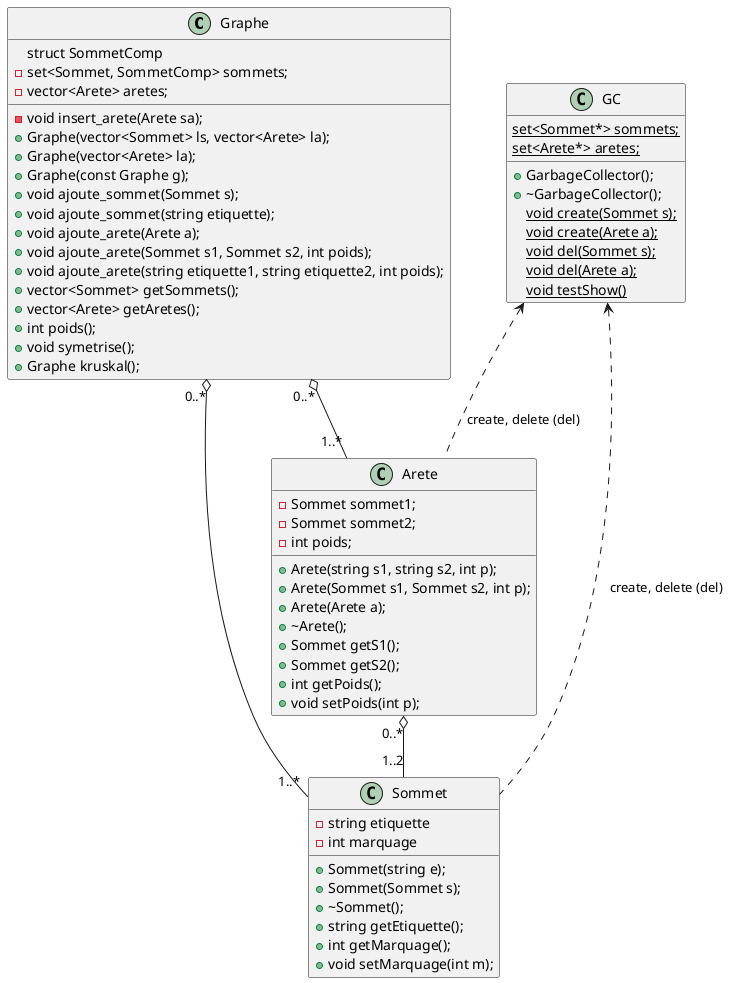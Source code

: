 @startuml diagram

class Graphe{
    struct SommetComp
    -set<Sommet, SommetComp> sommets;
    -vector<Arete> aretes;
    -void insert_arete(Arete sa);
    +Graphe(vector<Sommet> ls, vector<Arete> la);
    +Graphe(vector<Arete> la);
    +Graphe(const Graphe g);
    +void ajoute_sommet(Sommet s);
    +void ajoute_sommet(string etiquette);
    +void ajoute_arete(Arete a);
    +void ajoute_arete(Sommet s1, Sommet s2, int poids);
    +void ajoute_arete(string etiquette1, string etiquette2, int poids);
    +vector<Sommet> getSommets();
    +vector<Arete> getAretes();
    +int poids();
    +void symetrise();
    +Graphe kruskal();
}

class Sommet{
    -string etiquette
    -int marquage 
    +Sommet(string e);
    +Sommet(Sommet s);
    +~Sommet();
    +string getEtiquette();
    +int getMarquage();
    +void setMarquage(int m);
}

class Arete{
    -Sommet sommet1;
    -Sommet sommet2;
    -int poids;
    +Arete(string s1, string s2, int p);
    +Arete(Sommet s1, Sommet s2, int p);
    +Arete(Arete a);
    +~Arete();
    +Sommet getS1();
    +Sommet getS2();
    +int getPoids();
    +void setPoids(int p);   
}

class GC{
    {static} set<Sommet*> sommets;
    {static} set<Arete*> aretes;
    +GarbageCollector();
    +~GarbageCollector();
    {static} void create(Sommet s);
    {static} void create(Arete a);
    {static} void del(Sommet s);
    {static} void del(Arete a);
    {static} void testShow()
}

Graphe "0..*" o-- "1..*" Sommet
Graphe "0..*" o-- "1..*" Arete
Arete "0..*" o-- "1..2" Sommet
GC <.. Sommet : create, delete (del)
GC <.. Arete : create, delete (del)

@enduml